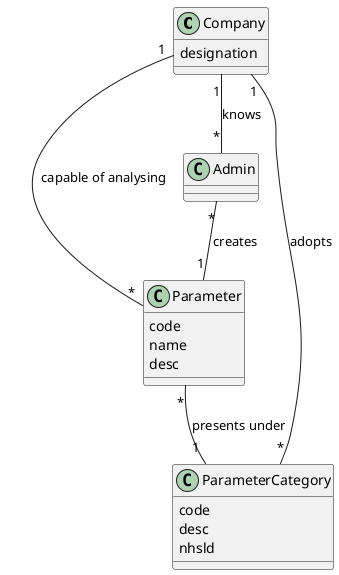 @startuml
'https://plantuml.com/class-diagram

class Company {
designation
}

class Parameter {
code
name
desc
}
class ParameterCategory {
code
desc
nhsld
}
class Admin{
}
Company "1"--"*" Admin: knows
Company "1"--"*" Parameter: capable of analysing
Company "1"--"*" ParameterCategory : adopts
Parameter "*"--"1" ParameterCategory : presents under
Admin "*" -- "1" Parameter : creates
@enduml